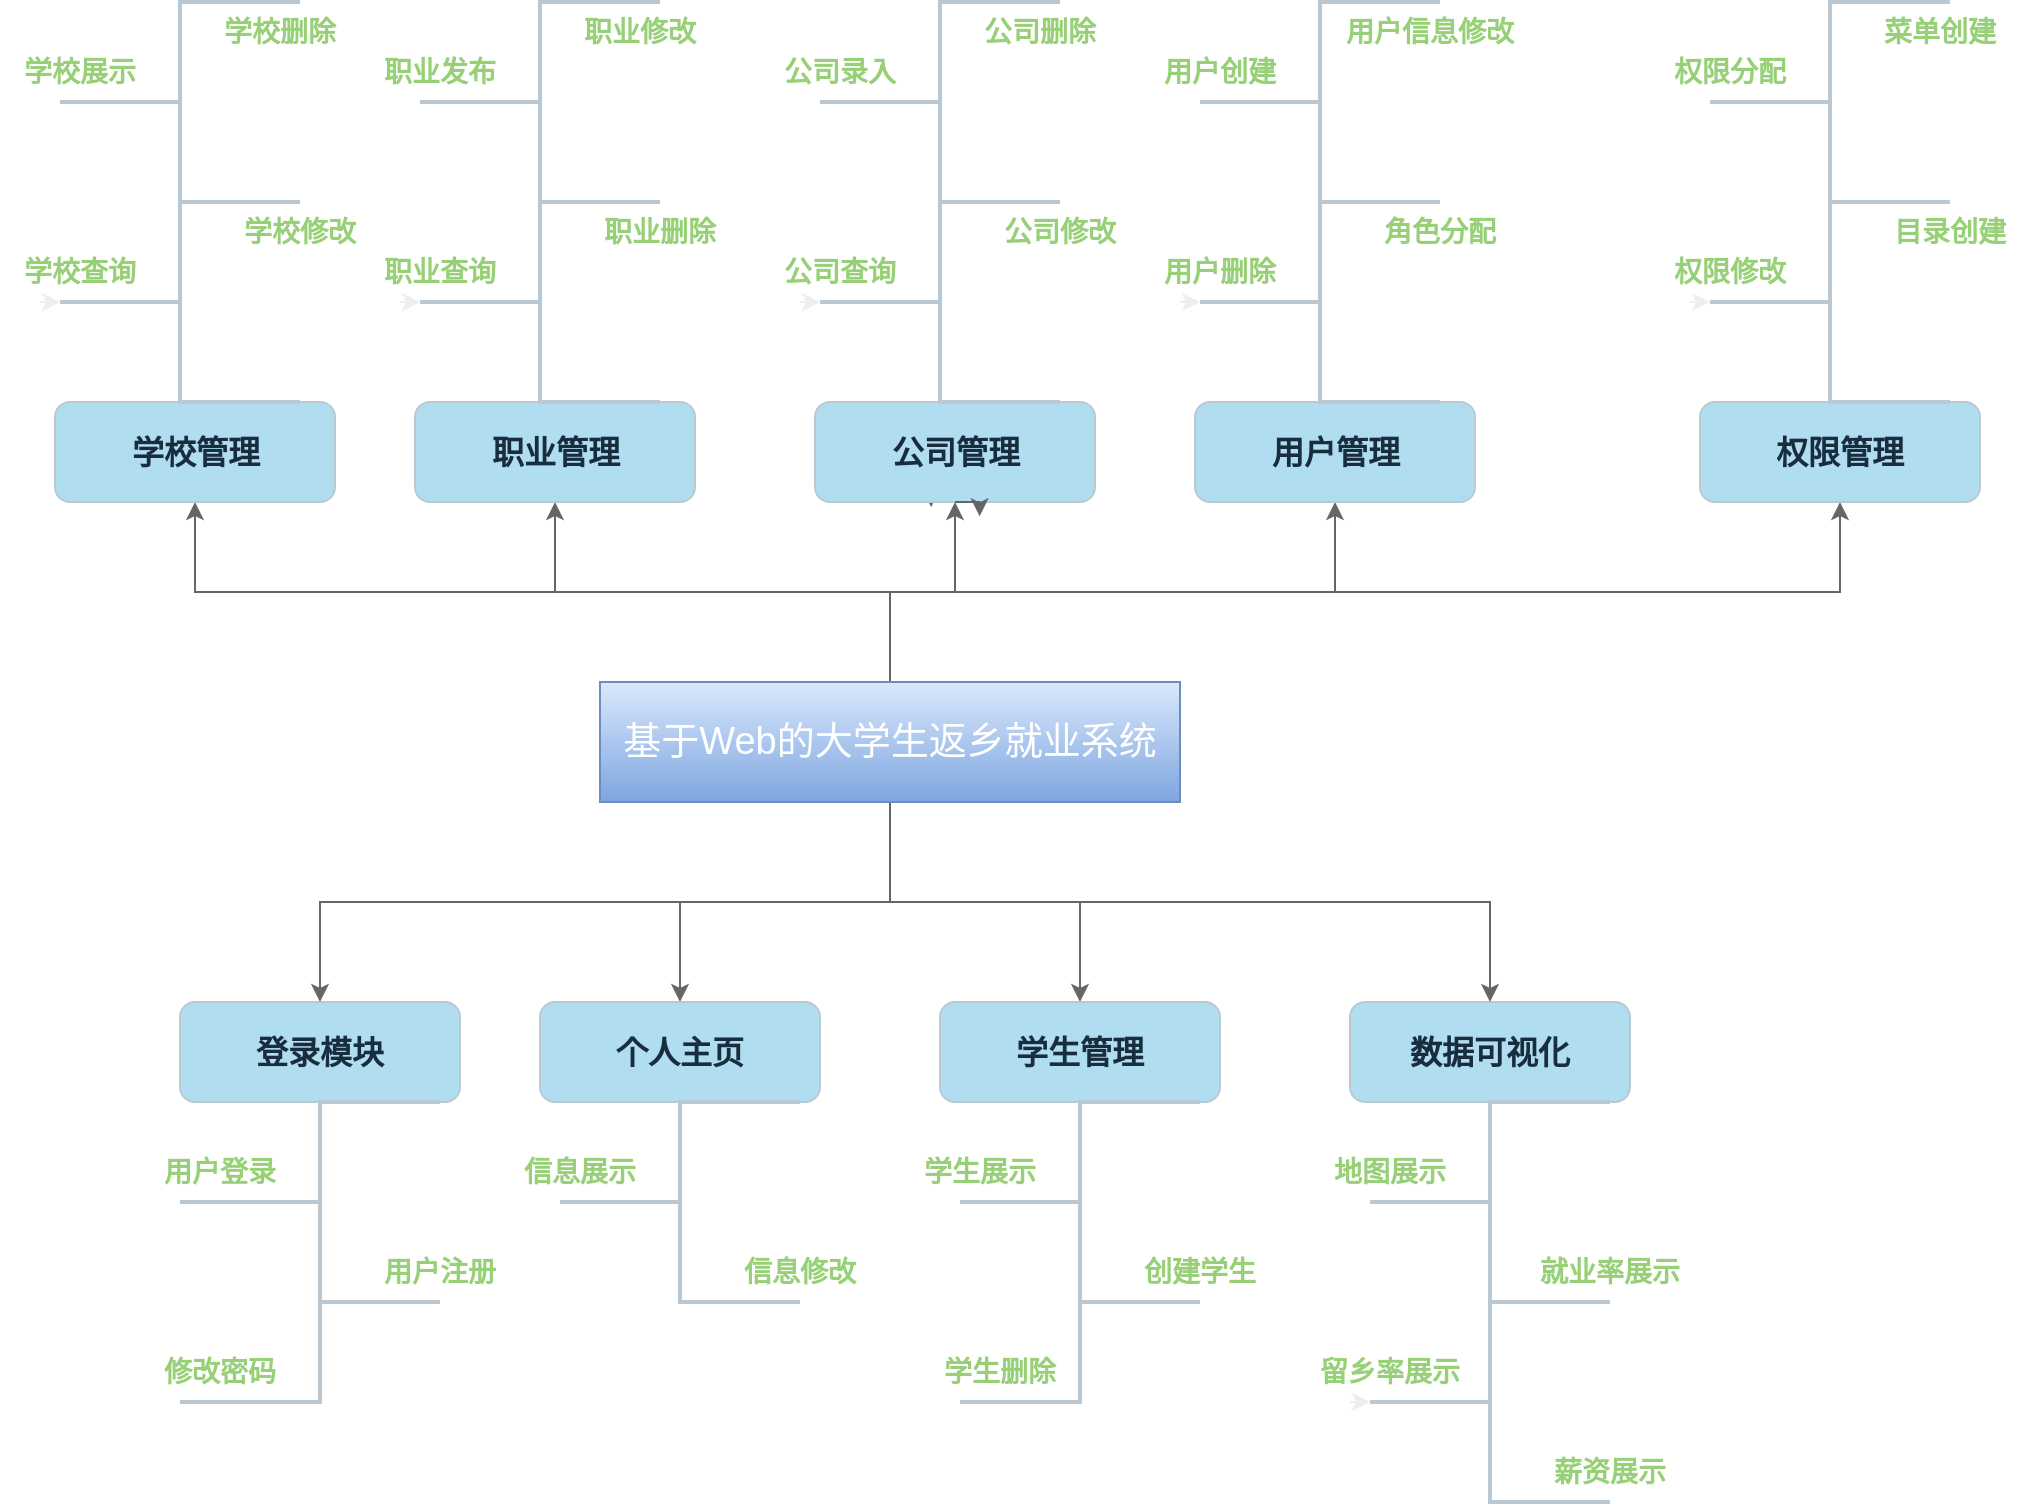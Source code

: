<mxfile version="21.1.8" type="github">
  <diagram id="prtHgNgQTEPvFCAcTncT" name="Page-1">
    <mxGraphModel dx="1050" dy="546" grid="1" gridSize="10" guides="1" tooltips="1" connect="1" arrows="1" fold="1" page="1" pageScale="1" pageWidth="1654" pageHeight="2336" math="0" shadow="0">
      <root>
        <mxCell id="0" />
        <mxCell id="1" parent="0" />
        <mxCell id="dNxyNK7c78bLwvsdeMH5-13" value="" style="endArrow=blockThin;endFill=1;fontSize=11;edgeStyle=elbowEdgeStyle;elbow=vertical;rounded=0;labelBackgroundColor=none;strokeColor=#EEEEEE;fontColor=default;" parent="1" source="5qEfSJSS7NsKT7NOafC_-6" edge="1">
          <mxGeometry relative="1" as="geometry">
            <mxPoint x="1010" y="1070" as="sourcePoint" />
            <mxPoint x="590" y="890" as="targetPoint" />
          </mxGeometry>
        </mxCell>
        <mxCell id="5qEfSJSS7NsKT7NOafC_-3" value="&lt;font size=&quot;1&quot; style=&quot;&quot;&gt;&lt;b style=&quot;font-size: 16px;&quot;&gt;登录模块&lt;/b&gt;&lt;/font&gt;" style="rounded=1;whiteSpace=wrap;html=1;strokeColor=#BAC8D3;fontColor=#182E3E;fillColor=#B1DDF0;" parent="1" vertex="1">
          <mxGeometry x="520" y="840" width="140" height="50" as="geometry" />
        </mxCell>
        <mxCell id="5qEfSJSS7NsKT7NOafC_-6" value="" style="strokeWidth=2;html=1;shape=mxgraph.flowchart.annotation_2;align=left;labelPosition=right;pointerEvents=1;strokeColor=#BAC8D3;fontColor=#182E3E;fillColor=#B1DDF0;direction=east;" parent="1" vertex="1">
          <mxGeometry x="530" y="890" width="120" height="100" as="geometry" />
        </mxCell>
        <mxCell id="5qEfSJSS7NsKT7NOafC_-17" value="&lt;font color=&quot;#97d077&quot; size=&quot;1&quot; style=&quot;&quot;&gt;&lt;b style=&quot;font-size: 14px;&quot;&gt;用户登录&lt;/b&gt;&lt;/font&gt;" style="text;html=1;strokeColor=none;fillColor=none;align=center;verticalAlign=middle;whiteSpace=wrap;rounded=0;fontColor=#182E3E;" parent="1" vertex="1">
          <mxGeometry x="500" y="910" width="80" height="30" as="geometry" />
        </mxCell>
        <mxCell id="5qEfSJSS7NsKT7NOafC_-18" value="&lt;b style=&quot;border-color: var(--border-color); color: rgb(151, 208, 119); font-size: 14px;&quot;&gt;用户注册&lt;/b&gt;" style="text;html=1;strokeColor=none;fillColor=none;align=center;verticalAlign=middle;whiteSpace=wrap;rounded=0;fontColor=#182E3E;" parent="1" vertex="1">
          <mxGeometry x="610" y="960" width="80" height="30" as="geometry" />
        </mxCell>
        <mxCell id="5qEfSJSS7NsKT7NOafC_-25" value="" style="strokeWidth=2;html=1;shape=mxgraph.flowchart.annotation_1;align=left;pointerEvents=1;strokeColor=#BAC8D3;fontColor=#182E3E;fillColor=#B1DDF0;direction=west;" parent="1" vertex="1">
          <mxGeometry x="520" y="940" width="70" height="100" as="geometry" />
        </mxCell>
        <mxCell id="5qEfSJSS7NsKT7NOafC_-27" value="&lt;font color=&quot;#97d077&quot;&gt;&lt;span style=&quot;font-size: 14px;&quot;&gt;&lt;b&gt;修改密码&lt;/b&gt;&lt;/span&gt;&lt;/font&gt;" style="text;html=1;strokeColor=none;fillColor=none;align=center;verticalAlign=middle;whiteSpace=wrap;rounded=0;fontColor=#182E3E;" parent="1" vertex="1">
          <mxGeometry x="500" y="1010" width="80" height="30" as="geometry" />
        </mxCell>
        <mxCell id="5qEfSJSS7NsKT7NOafC_-69" value="&lt;span style=&quot;font-size: 16px;&quot;&gt;&lt;b&gt;数据可视化&lt;/b&gt;&lt;/span&gt;" style="rounded=1;whiteSpace=wrap;html=1;strokeColor=#BAC8D3;fontColor=#182E3E;fillColor=#B1DDF0;" parent="1" vertex="1">
          <mxGeometry x="1105" y="840" width="140" height="50" as="geometry" />
        </mxCell>
        <mxCell id="5qEfSJSS7NsKT7NOafC_-70" value="" style="strokeWidth=2;html=1;shape=mxgraph.flowchart.annotation_2;align=left;labelPosition=right;pointerEvents=1;strokeColor=#BAC8D3;fontColor=#182E3E;fillColor=#B1DDF0;direction=east;" parent="1" vertex="1">
          <mxGeometry x="1115" y="890" width="120" height="100" as="geometry" />
        </mxCell>
        <mxCell id="5qEfSJSS7NsKT7NOafC_-71" value="&lt;font color=&quot;#97d077&quot;&gt;&lt;span style=&quot;font-size: 14px;&quot;&gt;&lt;b&gt;地图展示&lt;/b&gt;&lt;/span&gt;&lt;/font&gt;" style="text;html=1;strokeColor=none;fillColor=none;align=center;verticalAlign=middle;whiteSpace=wrap;rounded=0;fontColor=#182E3E;" parent="1" vertex="1">
          <mxGeometry x="1085" y="910" width="80" height="30" as="geometry" />
        </mxCell>
        <mxCell id="5qEfSJSS7NsKT7NOafC_-72" value="&lt;font color=&quot;#97d077&quot;&gt;&lt;span style=&quot;font-size: 14px;&quot;&gt;&lt;b&gt;就业率展示&lt;/b&gt;&lt;/span&gt;&lt;/font&gt;" style="text;html=1;strokeColor=none;fillColor=none;align=center;verticalAlign=middle;whiteSpace=wrap;rounded=0;fontColor=#182E3E;" parent="1" vertex="1">
          <mxGeometry x="1195" y="960" width="80" height="30" as="geometry" />
        </mxCell>
        <mxCell id="5qEfSJSS7NsKT7NOafC_-73" style="edgeStyle=orthogonalEdgeStyle;rounded=0;orthogonalLoop=1;jettySize=auto;html=1;exitX=1;exitY=0;exitDx=0;exitDy=0;exitPerimeter=0;strokeColor=#EEEEEE;fontColor=#FFFFFF;" parent="1" edge="1">
          <mxGeometry relative="1" as="geometry">
            <mxPoint x="1115" y="1040" as="targetPoint" />
            <mxPoint x="1105" y="1040" as="sourcePoint" />
          </mxGeometry>
        </mxCell>
        <mxCell id="5qEfSJSS7NsKT7NOafC_-74" value="" style="strokeWidth=2;html=1;shape=mxgraph.flowchart.annotation_1;align=left;pointerEvents=1;strokeColor=#BAC8D3;fontFamily=Helvetica;fontSize=11;fontColor=#FFFFFF;fillColor=#B1DDF0;direction=west;" parent="1" vertex="1">
          <mxGeometry x="1115" y="940" width="60" height="100" as="geometry" />
        </mxCell>
        <mxCell id="5qEfSJSS7NsKT7NOafC_-75" value="&lt;font color=&quot;#97d077&quot;&gt;&lt;span style=&quot;font-size: 14px;&quot;&gt;&lt;b&gt;留乡率展示&lt;/b&gt;&lt;/span&gt;&lt;/font&gt;" style="text;html=1;strokeColor=none;fillColor=none;align=center;verticalAlign=middle;whiteSpace=wrap;rounded=0;fontColor=#182E3E;" parent="1" vertex="1">
          <mxGeometry x="1085" y="1010" width="80" height="30" as="geometry" />
        </mxCell>
        <mxCell id="5qEfSJSS7NsKT7NOafC_-76" value="" style="strokeWidth=2;html=1;shape=mxgraph.flowchart.annotation_1;align=left;pointerEvents=1;strokeColor=#BAC8D3;fontFamily=Helvetica;fontSize=11;fontColor=#FFFFFF;fillColor=#B1DDF0;" parent="1" vertex="1">
          <mxGeometry x="1175" y="990" width="60" height="100" as="geometry" />
        </mxCell>
        <mxCell id="5qEfSJSS7NsKT7NOafC_-77" value="&lt;font color=&quot;#97d077&quot;&gt;&lt;span style=&quot;font-size: 14px;&quot;&gt;&lt;b&gt;薪资展示&lt;/b&gt;&lt;/span&gt;&lt;/font&gt;" style="text;html=1;strokeColor=none;fillColor=none;align=center;verticalAlign=middle;whiteSpace=wrap;rounded=0;fontColor=#182E3E;" parent="1" vertex="1">
          <mxGeometry x="1195" y="1060" width="80" height="30" as="geometry" />
        </mxCell>
        <mxCell id="5qEfSJSS7NsKT7NOafC_-149" style="edgeStyle=orthogonalEdgeStyle;shape=connector;rounded=0;orthogonalLoop=1;jettySize=auto;html=1;exitX=0.5;exitY=1;exitDx=0;exitDy=0;labelBackgroundColor=default;strokeColor=#666666;fontFamily=Helvetica;fontSize=11;fontColor=#FFFFFF;endArrow=classic;fillColor=#f5f5f5;gradientColor=#b3b3b3;" parent="1" source="5qEfSJSS7NsKT7NOafC_-146" target="5qEfSJSS7NsKT7NOafC_-3" edge="1">
          <mxGeometry relative="1" as="geometry" />
        </mxCell>
        <mxCell id="5qEfSJSS7NsKT7NOafC_-150" style="edgeStyle=orthogonalEdgeStyle;shape=connector;rounded=0;orthogonalLoop=1;jettySize=auto;html=1;exitX=0.5;exitY=1;exitDx=0;exitDy=0;entryX=0.5;entryY=0;entryDx=0;entryDy=0;labelBackgroundColor=default;strokeColor=#666666;fontFamily=Helvetica;fontSize=11;fontColor=#FFFFFF;endArrow=classic;fillColor=#f5f5f5;gradientColor=#b3b3b3;" parent="1" source="5qEfSJSS7NsKT7NOafC_-146" target="5qEfSJSS7NsKT7NOafC_-29" edge="1">
          <mxGeometry relative="1" as="geometry" />
        </mxCell>
        <mxCell id="5qEfSJSS7NsKT7NOafC_-151" style="edgeStyle=orthogonalEdgeStyle;shape=connector;rounded=0;orthogonalLoop=1;jettySize=auto;html=1;exitX=0.5;exitY=1;exitDx=0;exitDy=0;entryX=0.5;entryY=0;entryDx=0;entryDy=0;labelBackgroundColor=default;strokeColor=#666666;fontFamily=Helvetica;fontSize=11;fontColor=#FFFFFF;endArrow=classic;fillColor=#f5f5f5;gradientColor=#b3b3b3;" parent="1" source="5qEfSJSS7NsKT7NOafC_-146" target="5qEfSJSS7NsKT7NOafC_-41" edge="1">
          <mxGeometry relative="1" as="geometry" />
        </mxCell>
        <mxCell id="5qEfSJSS7NsKT7NOafC_-152" style="edgeStyle=orthogonalEdgeStyle;shape=connector;rounded=0;orthogonalLoop=1;jettySize=auto;html=1;exitX=0.5;exitY=1;exitDx=0;exitDy=0;labelBackgroundColor=default;strokeColor=#666666;fontFamily=Helvetica;fontSize=11;fontColor=#FFFFFF;endArrow=classic;fillColor=#f5f5f5;gradientColor=#b3b3b3;" parent="1" source="5qEfSJSS7NsKT7NOafC_-146" target="5qEfSJSS7NsKT7NOafC_-69" edge="1">
          <mxGeometry relative="1" as="geometry" />
        </mxCell>
        <mxCell id="5qEfSJSS7NsKT7NOafC_-157" style="edgeStyle=orthogonalEdgeStyle;shape=connector;rounded=0;orthogonalLoop=1;jettySize=auto;html=1;exitX=0.5;exitY=0;exitDx=0;exitDy=0;entryX=0.5;entryY=1;entryDx=0;entryDy=0;labelBackgroundColor=default;strokeColor=#666666;fontFamily=Helvetica;fontSize=11;fontColor=#FFFFFF;endArrow=classic;fillColor=#f5f5f5;gradientColor=#b3b3b3;" parent="1" source="5qEfSJSS7NsKT7NOafC_-146" target="5qEfSJSS7NsKT7NOafC_-80" edge="1">
          <mxGeometry relative="1" as="geometry" />
        </mxCell>
        <mxCell id="5qEfSJSS7NsKT7NOafC_-166" style="edgeStyle=orthogonalEdgeStyle;shape=connector;rounded=0;orthogonalLoop=1;jettySize=auto;html=1;exitX=0.5;exitY=0;exitDx=0;exitDy=0;entryX=0.5;entryY=1;entryDx=0;entryDy=0;labelBackgroundColor=default;strokeColor=#666666;fontFamily=Helvetica;fontSize=11;fontColor=#FFFFFF;endArrow=classic;fillColor=#f5f5f5;gradientColor=#b3b3b3;" parent="1" source="5qEfSJSS7NsKT7NOafC_-146" target="5qEfSJSS7NsKT7NOafC_-95" edge="1">
          <mxGeometry relative="1" as="geometry" />
        </mxCell>
        <mxCell id="5qEfSJSS7NsKT7NOafC_-167" style="edgeStyle=orthogonalEdgeStyle;shape=connector;rounded=0;orthogonalLoop=1;jettySize=auto;html=1;entryX=0.416;entryY=1.051;entryDx=0;entryDy=0;entryPerimeter=0;labelBackgroundColor=default;strokeColor=#666666;fontFamily=Helvetica;fontSize=11;fontColor=#FFFFFF;endArrow=classic;fillColor=#f5f5f5;gradientColor=#b3b3b3;" parent="1" target="5qEfSJSS7NsKT7NOafC_-107" edge="1">
          <mxGeometry relative="1" as="geometry">
            <mxPoint x="895.5" y="590" as="sourcePoint" />
          </mxGeometry>
        </mxCell>
        <mxCell id="5qEfSJSS7NsKT7NOafC_-170" style="edgeStyle=orthogonalEdgeStyle;shape=connector;rounded=0;orthogonalLoop=1;jettySize=auto;html=1;exitX=0.5;exitY=0;exitDx=0;exitDy=0;entryX=0.5;entryY=1;entryDx=0;entryDy=0;labelBackgroundColor=default;strokeColor=#666666;fontFamily=Helvetica;fontSize=11;fontColor=#FFFFFF;endArrow=classic;fillColor=#f5f5f5;gradientColor=#b3b3b3;" parent="1" source="5qEfSJSS7NsKT7NOafC_-146" target="5qEfSJSS7NsKT7NOafC_-107" edge="1">
          <mxGeometry relative="1" as="geometry" />
        </mxCell>
        <mxCell id="5qEfSJSS7NsKT7NOafC_-171" style="edgeStyle=orthogonalEdgeStyle;shape=connector;rounded=0;orthogonalLoop=1;jettySize=auto;html=1;exitX=0.5;exitY=0;exitDx=0;exitDy=0;entryX=0.5;entryY=1;entryDx=0;entryDy=0;labelBackgroundColor=default;strokeColor=#666666;fontFamily=Helvetica;fontSize=11;fontColor=#FFFFFF;endArrow=classic;fillColor=#f5f5f5;gradientColor=#b3b3b3;" parent="1" source="5qEfSJSS7NsKT7NOafC_-146" target="5qEfSJSS7NsKT7NOafC_-120" edge="1">
          <mxGeometry relative="1" as="geometry" />
        </mxCell>
        <mxCell id="5qEfSJSS7NsKT7NOafC_-172" style="edgeStyle=orthogonalEdgeStyle;shape=connector;rounded=0;orthogonalLoop=1;jettySize=auto;html=1;exitX=0.5;exitY=0;exitDx=0;exitDy=0;entryX=0.5;entryY=1;entryDx=0;entryDy=0;labelBackgroundColor=default;strokeColor=#666666;fontFamily=Helvetica;fontSize=11;fontColor=#FFFFFF;endArrow=classic;fillColor=#f5f5f5;gradientColor=#b3b3b3;" parent="1" source="5qEfSJSS7NsKT7NOafC_-146" target="5qEfSJSS7NsKT7NOafC_-132" edge="1">
          <mxGeometry relative="1" as="geometry" />
        </mxCell>
        <mxCell id="5qEfSJSS7NsKT7NOafC_-146" value="&lt;font color=&quot;#ffffff&quot; style=&quot;font-size: 19px;&quot;&gt;基于Web的大学生返乡就业系统&lt;/font&gt;" style="rounded=0;whiteSpace=wrap;html=1;fillColor=#dae8fc;strokeColor=#6c8ebf;gradientColor=#7ea6e0;" parent="1" vertex="1">
          <mxGeometry x="730" y="680" width="290" height="60" as="geometry" />
        </mxCell>
        <mxCell id="5qEfSJSS7NsKT7NOafC_-80" value="&lt;span style=&quot;font-size: 16px;&quot;&gt;&lt;b&gt;学校管理&lt;/b&gt;&lt;/span&gt;" style="rounded=1;whiteSpace=wrap;html=1;strokeColor=#BAC8D3;fontColor=#182E3E;fillColor=#B1DDF0;" parent="1" vertex="1">
          <mxGeometry x="457.5" y="540" width="140" height="50" as="geometry" />
        </mxCell>
        <mxCell id="5qEfSJSS7NsKT7NOafC_-156" value="" style="group;rotation=180;" parent="1" vertex="1" connectable="0">
          <mxGeometry x="430" y="340" width="195" height="200" as="geometry" />
        </mxCell>
        <mxCell id="5qEfSJSS7NsKT7NOafC_-87" value="" style="strokeWidth=2;html=1;shape=mxgraph.flowchart.annotation_1;align=left;pointerEvents=1;strokeColor=#BAC8D3;fontFamily=Helvetica;fontSize=11;fontColor=#FFFFFF;fillColor=#B1DDF0;" parent="5qEfSJSS7NsKT7NOafC_-156" vertex="1">
          <mxGeometry x="90" y="100" width="60" height="100" as="geometry" />
        </mxCell>
        <mxCell id="MXZlqiGmdzyXW9tV_EDm-4" value="" style="group" vertex="1" connectable="0" parent="5qEfSJSS7NsKT7NOafC_-156">
          <mxGeometry width="190" height="150" as="geometry" />
        </mxCell>
        <mxCell id="5qEfSJSS7NsKT7NOafC_-82" value="&lt;font color=&quot;#97d077&quot;&gt;&lt;span style=&quot;font-size: 14px;&quot;&gt;&lt;b&gt;学校展示&lt;/b&gt;&lt;/span&gt;&lt;/font&gt;" style="text;html=1;strokeColor=none;fillColor=none;align=center;verticalAlign=middle;whiteSpace=wrap;rounded=0;fontColor=#182E3E;" parent="MXZlqiGmdzyXW9tV_EDm-4" vertex="1">
          <mxGeometry y="20" width="80" height="30" as="geometry" />
        </mxCell>
        <mxCell id="5qEfSJSS7NsKT7NOafC_-84" style="edgeStyle=orthogonalEdgeStyle;rounded=0;orthogonalLoop=1;jettySize=auto;html=1;exitX=1;exitY=0;exitDx=0;exitDy=0;exitPerimeter=0;strokeColor=#EEEEEE;fontColor=#FFFFFF;" parent="MXZlqiGmdzyXW9tV_EDm-4" edge="1">
          <mxGeometry relative="1" as="geometry">
            <mxPoint x="30" y="150" as="targetPoint" />
            <mxPoint x="20" y="150" as="sourcePoint" />
          </mxGeometry>
        </mxCell>
        <mxCell id="5qEfSJSS7NsKT7NOafC_-85" value="" style="strokeWidth=2;html=1;shape=mxgraph.flowchart.annotation_1;align=left;pointerEvents=1;strokeColor=#BAC8D3;fontFamily=Helvetica;fontSize=11;fontColor=#FFFFFF;fillColor=#B1DDF0;direction=west;" parent="MXZlqiGmdzyXW9tV_EDm-4" vertex="1">
          <mxGeometry x="30" y="50" width="60" height="100" as="geometry" />
        </mxCell>
        <mxCell id="5qEfSJSS7NsKT7NOafC_-86" value="&lt;font color=&quot;#97d077&quot;&gt;&lt;span style=&quot;font-size: 14px;&quot;&gt;&lt;b&gt;学校查询&lt;/b&gt;&lt;/span&gt;&lt;/font&gt;" style="text;html=1;strokeColor=none;fillColor=none;align=center;verticalAlign=middle;whiteSpace=wrap;rounded=0;fontColor=#182E3E;" parent="MXZlqiGmdzyXW9tV_EDm-4" vertex="1">
          <mxGeometry y="120" width="80" height="30" as="geometry" />
        </mxCell>
        <mxCell id="5qEfSJSS7NsKT7NOafC_-81" value="" style="strokeWidth=2;html=1;shape=mxgraph.flowchart.annotation_2;align=left;labelPosition=right;pointerEvents=1;strokeColor=#BAC8D3;fontColor=#182E3E;fillColor=#B1DDF0;direction=east;" parent="MXZlqiGmdzyXW9tV_EDm-4" vertex="1">
          <mxGeometry x="30" width="120" height="100" as="geometry" />
        </mxCell>
        <mxCell id="5qEfSJSS7NsKT7NOafC_-88" value="&lt;font color=&quot;#97d077&quot;&gt;&lt;span style=&quot;font-size: 14px;&quot;&gt;&lt;b&gt;学校删除&lt;/b&gt;&lt;/span&gt;&lt;/font&gt;" style="text;html=1;strokeColor=none;fillColor=none;align=center;verticalAlign=middle;whiteSpace=wrap;rounded=0;fontColor=#182E3E;" parent="MXZlqiGmdzyXW9tV_EDm-4" vertex="1">
          <mxGeometry x="100" width="80" height="30" as="geometry" />
        </mxCell>
        <mxCell id="5qEfSJSS7NsKT7NOafC_-83" value="&lt;font color=&quot;#97d077&quot;&gt;&lt;span style=&quot;font-size: 14px;&quot;&gt;&lt;b&gt;学校修改&lt;/b&gt;&lt;/span&gt;&lt;/font&gt;" style="text;html=1;strokeColor=none;fillColor=none;align=center;verticalAlign=middle;whiteSpace=wrap;rounded=0;fontColor=#182E3E;" parent="MXZlqiGmdzyXW9tV_EDm-4" vertex="1">
          <mxGeometry x="110" y="100" width="80" height="30" as="geometry" />
        </mxCell>
        <mxCell id="5qEfSJSS7NsKT7NOafC_-95" value="&lt;span style=&quot;font-size: 16px;&quot;&gt;&lt;b&gt;职业管理&lt;/b&gt;&lt;/span&gt;" style="rounded=1;whiteSpace=wrap;html=1;strokeColor=#BAC8D3;fontColor=#182E3E;fillColor=#B1DDF0;" parent="1" vertex="1">
          <mxGeometry x="637.5" y="540" width="140" height="50" as="geometry" />
        </mxCell>
        <mxCell id="5qEfSJSS7NsKT7NOafC_-107" value="&lt;span style=&quot;font-size: 16px;&quot;&gt;&lt;b&gt;公司管理&lt;/b&gt;&lt;/span&gt;" style="rounded=1;whiteSpace=wrap;html=1;strokeColor=#BAC8D3;fontColor=#182E3E;fillColor=#B1DDF0;" parent="1" vertex="1">
          <mxGeometry x="837.5" y="540" width="140" height="50" as="geometry" />
        </mxCell>
        <mxCell id="5qEfSJSS7NsKT7NOafC_-120" value="&lt;span style=&quot;font-size: 16px;&quot;&gt;&lt;b&gt;用户管理&lt;/b&gt;&lt;/span&gt;" style="rounded=1;whiteSpace=wrap;html=1;strokeColor=#BAC8D3;fontColor=#182E3E;fillColor=#B1DDF0;" parent="1" vertex="1">
          <mxGeometry x="1027.5" y="540" width="140" height="50" as="geometry" />
        </mxCell>
        <mxCell id="5qEfSJSS7NsKT7NOafC_-132" value="&lt;span style=&quot;font-size: 16px;&quot;&gt;&lt;b&gt;权限管理&lt;/b&gt;&lt;/span&gt;" style="rounded=1;whiteSpace=wrap;html=1;strokeColor=#BAC8D3;fontColor=#182E3E;fillColor=#B1DDF0;" parent="1" vertex="1">
          <mxGeometry x="1280" y="540" width="140" height="50" as="geometry" />
        </mxCell>
        <mxCell id="5qEfSJSS7NsKT7NOafC_-169" style="edgeStyle=orthogonalEdgeStyle;shape=connector;rounded=0;orthogonalLoop=1;jettySize=auto;html=1;exitX=0.5;exitY=1;exitDx=0;exitDy=0;entryX=0.588;entryY=1.143;entryDx=0;entryDy=0;entryPerimeter=0;labelBackgroundColor=default;strokeColor=#666666;fontFamily=Helvetica;fontSize=11;fontColor=#FFFFFF;endArrow=classic;fillColor=#f5f5f5;gradientColor=#b3b3b3;" parent="1" source="5qEfSJSS7NsKT7NOafC_-107" target="5qEfSJSS7NsKT7NOafC_-107" edge="1">
          <mxGeometry relative="1" as="geometry" />
        </mxCell>
        <mxCell id="MXZlqiGmdzyXW9tV_EDm-15" value="" style="group" vertex="1" connectable="0" parent="1">
          <mxGeometry x="610" y="340" width="190" height="200" as="geometry" />
        </mxCell>
        <mxCell id="MXZlqiGmdzyXW9tV_EDm-16" value="&lt;font color=&quot;#97d077&quot;&gt;&lt;span style=&quot;font-size: 14px;&quot;&gt;&lt;b&gt;职业发布&lt;/b&gt;&lt;/span&gt;&lt;/font&gt;" style="text;html=1;strokeColor=none;fillColor=none;align=center;verticalAlign=middle;whiteSpace=wrap;rounded=0;fontColor=#182E3E;container=0;" vertex="1" parent="MXZlqiGmdzyXW9tV_EDm-15">
          <mxGeometry y="20" width="80" height="30" as="geometry" />
        </mxCell>
        <mxCell id="MXZlqiGmdzyXW9tV_EDm-17" style="edgeStyle=orthogonalEdgeStyle;rounded=0;orthogonalLoop=1;jettySize=auto;html=1;exitX=1;exitY=0;exitDx=0;exitDy=0;exitPerimeter=0;strokeColor=#EEEEEE;fontColor=#FFFFFF;" edge="1" parent="MXZlqiGmdzyXW9tV_EDm-15">
          <mxGeometry relative="1" as="geometry">
            <mxPoint x="30" y="150" as="targetPoint" />
            <mxPoint x="20" y="150" as="sourcePoint" />
          </mxGeometry>
        </mxCell>
        <mxCell id="MXZlqiGmdzyXW9tV_EDm-18" value="" style="strokeWidth=2;html=1;shape=mxgraph.flowchart.annotation_1;align=left;pointerEvents=1;strokeColor=#BAC8D3;fontFamily=Helvetica;fontSize=11;fontColor=#FFFFFF;fillColor=#B1DDF0;direction=west;container=0;" vertex="1" parent="MXZlqiGmdzyXW9tV_EDm-15">
          <mxGeometry x="30" y="50" width="60" height="100" as="geometry" />
        </mxCell>
        <mxCell id="MXZlqiGmdzyXW9tV_EDm-19" value="&lt;b style=&quot;border-color: var(--border-color); color: rgb(151, 208, 119); font-size: 14px;&quot;&gt;职业查询&lt;/b&gt;" style="text;html=1;strokeColor=none;fillColor=none;align=center;verticalAlign=middle;whiteSpace=wrap;rounded=0;fontColor=#182E3E;container=0;" vertex="1" parent="MXZlqiGmdzyXW9tV_EDm-15">
          <mxGeometry y="120" width="80" height="30" as="geometry" />
        </mxCell>
        <mxCell id="MXZlqiGmdzyXW9tV_EDm-20" value="" style="strokeWidth=2;html=1;shape=mxgraph.flowchart.annotation_2;align=left;labelPosition=right;pointerEvents=1;strokeColor=#BAC8D3;fontColor=#182E3E;fillColor=#B1DDF0;direction=east;container=0;" vertex="1" parent="MXZlqiGmdzyXW9tV_EDm-15">
          <mxGeometry x="30" width="120" height="100" as="geometry" />
        </mxCell>
        <mxCell id="MXZlqiGmdzyXW9tV_EDm-21" value="&lt;b style=&quot;border-color: var(--border-color); color: rgb(151, 208, 119); font-size: 14px;&quot;&gt;职业修改&lt;/b&gt;" style="text;html=1;strokeColor=none;fillColor=none;align=center;verticalAlign=middle;whiteSpace=wrap;rounded=0;fontColor=#182E3E;container=0;" vertex="1" parent="MXZlqiGmdzyXW9tV_EDm-15">
          <mxGeometry x="100" width="80" height="30" as="geometry" />
        </mxCell>
        <mxCell id="MXZlqiGmdzyXW9tV_EDm-22" value="&lt;b style=&quot;border-color: var(--border-color); color: rgb(151, 208, 119); font-size: 14px;&quot;&gt;职业删除&lt;/b&gt;" style="text;html=1;strokeColor=none;fillColor=none;align=center;verticalAlign=middle;whiteSpace=wrap;rounded=0;fontColor=#182E3E;container=0;" vertex="1" parent="MXZlqiGmdzyXW9tV_EDm-15">
          <mxGeometry x="110" y="100" width="80" height="30" as="geometry" />
        </mxCell>
        <mxCell id="MXZlqiGmdzyXW9tV_EDm-23" value="" style="strokeWidth=2;html=1;shape=mxgraph.flowchart.annotation_1;align=left;pointerEvents=1;strokeColor=#BAC8D3;fontFamily=Helvetica;fontSize=11;fontColor=#FFFFFF;fillColor=#B1DDF0;container=0;" vertex="1" parent="MXZlqiGmdzyXW9tV_EDm-15">
          <mxGeometry x="90" y="100" width="60" height="100" as="geometry" />
        </mxCell>
        <mxCell id="MXZlqiGmdzyXW9tV_EDm-24" value="" style="group" vertex="1" connectable="0" parent="1">
          <mxGeometry x="810" y="340" width="190" height="200" as="geometry" />
        </mxCell>
        <mxCell id="MXZlqiGmdzyXW9tV_EDm-25" value="&lt;font color=&quot;#97d077&quot;&gt;&lt;span style=&quot;font-size: 14px;&quot;&gt;&lt;b&gt;公司录入&lt;/b&gt;&lt;/span&gt;&lt;/font&gt;" style="text;html=1;strokeColor=none;fillColor=none;align=center;verticalAlign=middle;whiteSpace=wrap;rounded=0;fontColor=#182E3E;container=0;" vertex="1" parent="MXZlqiGmdzyXW9tV_EDm-24">
          <mxGeometry y="20" width="80" height="30" as="geometry" />
        </mxCell>
        <mxCell id="MXZlqiGmdzyXW9tV_EDm-26" style="edgeStyle=orthogonalEdgeStyle;rounded=0;orthogonalLoop=1;jettySize=auto;html=1;exitX=1;exitY=0;exitDx=0;exitDy=0;exitPerimeter=0;strokeColor=#EEEEEE;fontColor=#FFFFFF;" edge="1" parent="MXZlqiGmdzyXW9tV_EDm-24">
          <mxGeometry relative="1" as="geometry">
            <mxPoint x="30" y="150" as="targetPoint" />
            <mxPoint x="20" y="150" as="sourcePoint" />
          </mxGeometry>
        </mxCell>
        <mxCell id="MXZlqiGmdzyXW9tV_EDm-27" value="" style="strokeWidth=2;html=1;shape=mxgraph.flowchart.annotation_1;align=left;pointerEvents=1;strokeColor=#BAC8D3;fontFamily=Helvetica;fontSize=11;fontColor=#FFFFFF;fillColor=#B1DDF0;direction=west;container=0;" vertex="1" parent="MXZlqiGmdzyXW9tV_EDm-24">
          <mxGeometry x="30" y="50" width="60" height="100" as="geometry" />
        </mxCell>
        <mxCell id="MXZlqiGmdzyXW9tV_EDm-28" value="&lt;b style=&quot;border-color: var(--border-color); color: rgb(151, 208, 119); font-size: 14px;&quot;&gt;公司查询&lt;/b&gt;" style="text;html=1;strokeColor=none;fillColor=none;align=center;verticalAlign=middle;whiteSpace=wrap;rounded=0;fontColor=#182E3E;container=0;" vertex="1" parent="MXZlqiGmdzyXW9tV_EDm-24">
          <mxGeometry y="120" width="80" height="30" as="geometry" />
        </mxCell>
        <mxCell id="MXZlqiGmdzyXW9tV_EDm-29" value="" style="strokeWidth=2;html=1;shape=mxgraph.flowchart.annotation_2;align=left;labelPosition=right;pointerEvents=1;strokeColor=#BAC8D3;fontColor=#182E3E;fillColor=#B1DDF0;direction=east;container=0;" vertex="1" parent="MXZlqiGmdzyXW9tV_EDm-24">
          <mxGeometry x="30" width="120" height="100" as="geometry" />
        </mxCell>
        <mxCell id="MXZlqiGmdzyXW9tV_EDm-30" value="&lt;b style=&quot;border-color: var(--border-color); color: rgb(151, 208, 119); font-size: 14px;&quot;&gt;公司删除&lt;/b&gt;" style="text;html=1;strokeColor=none;fillColor=none;align=center;verticalAlign=middle;whiteSpace=wrap;rounded=0;fontColor=#182E3E;container=0;" vertex="1" parent="MXZlqiGmdzyXW9tV_EDm-24">
          <mxGeometry x="100" width="80" height="30" as="geometry" />
        </mxCell>
        <mxCell id="MXZlqiGmdzyXW9tV_EDm-31" value="&lt;b style=&quot;border-color: var(--border-color); color: rgb(151, 208, 119); font-size: 14px;&quot;&gt;公司修改&lt;/b&gt;" style="text;html=1;strokeColor=none;fillColor=none;align=center;verticalAlign=middle;whiteSpace=wrap;rounded=0;fontColor=#182E3E;container=0;" vertex="1" parent="MXZlqiGmdzyXW9tV_EDm-24">
          <mxGeometry x="110" y="100" width="80" height="30" as="geometry" />
        </mxCell>
        <mxCell id="MXZlqiGmdzyXW9tV_EDm-32" value="" style="strokeWidth=2;html=1;shape=mxgraph.flowchart.annotation_1;align=left;pointerEvents=1;strokeColor=#BAC8D3;fontFamily=Helvetica;fontSize=11;fontColor=#FFFFFF;fillColor=#B1DDF0;container=0;" vertex="1" parent="MXZlqiGmdzyXW9tV_EDm-24">
          <mxGeometry x="90" y="100" width="60" height="100" as="geometry" />
        </mxCell>
        <mxCell id="MXZlqiGmdzyXW9tV_EDm-39" value="" style="group" vertex="1" connectable="0" parent="1">
          <mxGeometry x="1000" y="340" width="190" height="200" as="geometry" />
        </mxCell>
        <mxCell id="MXZlqiGmdzyXW9tV_EDm-40" value="&lt;b style=&quot;border-color: var(--border-color); color: rgb(151, 208, 119); font-size: 14px;&quot;&gt;用户创建&lt;/b&gt;" style="text;html=1;strokeColor=none;fillColor=none;align=center;verticalAlign=middle;whiteSpace=wrap;rounded=0;fontColor=#182E3E;container=0;" vertex="1" parent="MXZlqiGmdzyXW9tV_EDm-39">
          <mxGeometry y="20" width="80" height="30" as="geometry" />
        </mxCell>
        <mxCell id="MXZlqiGmdzyXW9tV_EDm-41" style="edgeStyle=orthogonalEdgeStyle;rounded=0;orthogonalLoop=1;jettySize=auto;html=1;exitX=1;exitY=0;exitDx=0;exitDy=0;exitPerimeter=0;strokeColor=#EEEEEE;fontColor=#FFFFFF;" edge="1" parent="MXZlqiGmdzyXW9tV_EDm-39">
          <mxGeometry relative="1" as="geometry">
            <mxPoint x="30" y="150" as="targetPoint" />
            <mxPoint x="20" y="150" as="sourcePoint" />
          </mxGeometry>
        </mxCell>
        <mxCell id="MXZlqiGmdzyXW9tV_EDm-42" value="" style="strokeWidth=2;html=1;shape=mxgraph.flowchart.annotation_1;align=left;pointerEvents=1;strokeColor=#BAC8D3;fontFamily=Helvetica;fontSize=11;fontColor=#FFFFFF;fillColor=#B1DDF0;direction=west;container=0;" vertex="1" parent="MXZlqiGmdzyXW9tV_EDm-39">
          <mxGeometry x="30" y="50" width="60" height="100" as="geometry" />
        </mxCell>
        <mxCell id="MXZlqiGmdzyXW9tV_EDm-43" value="&lt;b style=&quot;border-color: var(--border-color); color: rgb(151, 208, 119); font-size: 14px;&quot;&gt;用户删除&lt;/b&gt;" style="text;html=1;strokeColor=none;fillColor=none;align=center;verticalAlign=middle;whiteSpace=wrap;rounded=0;fontColor=#182E3E;container=0;" vertex="1" parent="MXZlqiGmdzyXW9tV_EDm-39">
          <mxGeometry y="120" width="80" height="30" as="geometry" />
        </mxCell>
        <mxCell id="MXZlqiGmdzyXW9tV_EDm-44" value="" style="strokeWidth=2;html=1;shape=mxgraph.flowchart.annotation_2;align=left;labelPosition=right;pointerEvents=1;strokeColor=#BAC8D3;fontColor=#182E3E;fillColor=#B1DDF0;direction=east;container=0;" vertex="1" parent="MXZlqiGmdzyXW9tV_EDm-39">
          <mxGeometry x="30" width="120" height="100" as="geometry" />
        </mxCell>
        <mxCell id="MXZlqiGmdzyXW9tV_EDm-45" value="&lt;b style=&quot;border-color: var(--border-color); color: rgb(151, 208, 119); font-size: 14px;&quot;&gt;用户信息修改&lt;/b&gt;" style="text;html=1;strokeColor=none;fillColor=none;align=center;verticalAlign=middle;whiteSpace=wrap;rounded=0;fontColor=#182E3E;container=0;" vertex="1" parent="MXZlqiGmdzyXW9tV_EDm-39">
          <mxGeometry x="100" width="90" height="30" as="geometry" />
        </mxCell>
        <mxCell id="MXZlqiGmdzyXW9tV_EDm-46" value="&lt;b style=&quot;border-color: var(--border-color); color: rgb(151, 208, 119); font-size: 14px;&quot;&gt;角色分配&lt;/b&gt;" style="text;html=1;strokeColor=none;fillColor=none;align=center;verticalAlign=middle;whiteSpace=wrap;rounded=0;fontColor=#182E3E;container=0;" vertex="1" parent="MXZlqiGmdzyXW9tV_EDm-39">
          <mxGeometry x="110" y="100" width="80" height="30" as="geometry" />
        </mxCell>
        <mxCell id="MXZlqiGmdzyXW9tV_EDm-47" value="" style="strokeWidth=2;html=1;shape=mxgraph.flowchart.annotation_1;align=left;pointerEvents=1;strokeColor=#BAC8D3;fontFamily=Helvetica;fontSize=11;fontColor=#FFFFFF;fillColor=#B1DDF0;container=0;" vertex="1" parent="MXZlqiGmdzyXW9tV_EDm-39">
          <mxGeometry x="90" y="100" width="60" height="100" as="geometry" />
        </mxCell>
        <mxCell id="MXZlqiGmdzyXW9tV_EDm-48" value="" style="group" vertex="1" connectable="0" parent="1">
          <mxGeometry x="1255" y="340" width="190" height="200" as="geometry" />
        </mxCell>
        <mxCell id="MXZlqiGmdzyXW9tV_EDm-49" value="&lt;b style=&quot;border-color: var(--border-color); color: rgb(151, 208, 119); font-size: 14px;&quot;&gt;权限分配&lt;/b&gt;" style="text;html=1;strokeColor=none;fillColor=none;align=center;verticalAlign=middle;whiteSpace=wrap;rounded=0;fontColor=#182E3E;container=0;" vertex="1" parent="MXZlqiGmdzyXW9tV_EDm-48">
          <mxGeometry y="20" width="80" height="30" as="geometry" />
        </mxCell>
        <mxCell id="MXZlqiGmdzyXW9tV_EDm-50" style="edgeStyle=orthogonalEdgeStyle;rounded=0;orthogonalLoop=1;jettySize=auto;html=1;exitX=1;exitY=0;exitDx=0;exitDy=0;exitPerimeter=0;strokeColor=#EEEEEE;fontColor=#FFFFFF;" edge="1" parent="MXZlqiGmdzyXW9tV_EDm-48">
          <mxGeometry relative="1" as="geometry">
            <mxPoint x="30" y="150" as="targetPoint" />
            <mxPoint x="20" y="150" as="sourcePoint" />
          </mxGeometry>
        </mxCell>
        <mxCell id="MXZlqiGmdzyXW9tV_EDm-51" value="" style="strokeWidth=2;html=1;shape=mxgraph.flowchart.annotation_1;align=left;pointerEvents=1;strokeColor=#BAC8D3;fontFamily=Helvetica;fontSize=11;fontColor=#FFFFFF;fillColor=#B1DDF0;direction=west;container=0;" vertex="1" parent="MXZlqiGmdzyXW9tV_EDm-48">
          <mxGeometry x="30" y="50" width="60" height="100" as="geometry" />
        </mxCell>
        <mxCell id="MXZlqiGmdzyXW9tV_EDm-52" value="&lt;b style=&quot;border-color: var(--border-color); color: rgb(151, 208, 119); font-size: 14px;&quot;&gt;权限修改&lt;/b&gt;" style="text;html=1;strokeColor=none;fillColor=none;align=center;verticalAlign=middle;whiteSpace=wrap;rounded=0;fontColor=#182E3E;container=0;" vertex="1" parent="MXZlqiGmdzyXW9tV_EDm-48">
          <mxGeometry y="120" width="80" height="30" as="geometry" />
        </mxCell>
        <mxCell id="MXZlqiGmdzyXW9tV_EDm-53" value="" style="strokeWidth=2;html=1;shape=mxgraph.flowchart.annotation_2;align=left;labelPosition=right;pointerEvents=1;strokeColor=#BAC8D3;fontColor=#182E3E;fillColor=#B1DDF0;direction=east;container=0;" vertex="1" parent="MXZlqiGmdzyXW9tV_EDm-48">
          <mxGeometry x="30" width="120" height="100" as="geometry" />
        </mxCell>
        <mxCell id="MXZlqiGmdzyXW9tV_EDm-54" value="&lt;b style=&quot;border-color: var(--border-color); color: rgb(151, 208, 119); font-size: 14px;&quot;&gt;菜单创建&lt;/b&gt;" style="text;html=1;strokeColor=none;fillColor=none;align=center;verticalAlign=middle;whiteSpace=wrap;rounded=0;fontColor=#182E3E;container=0;" vertex="1" parent="MXZlqiGmdzyXW9tV_EDm-48">
          <mxGeometry x="100" width="90" height="30" as="geometry" />
        </mxCell>
        <mxCell id="MXZlqiGmdzyXW9tV_EDm-55" value="&lt;b style=&quot;border-color: var(--border-color); color: rgb(151, 208, 119); font-size: 14px;&quot;&gt;目录创建&lt;/b&gt;" style="text;html=1;strokeColor=none;fillColor=none;align=center;verticalAlign=middle;whiteSpace=wrap;rounded=0;fontColor=#182E3E;container=0;" vertex="1" parent="MXZlqiGmdzyXW9tV_EDm-48">
          <mxGeometry x="110" y="100" width="80" height="30" as="geometry" />
        </mxCell>
        <mxCell id="MXZlqiGmdzyXW9tV_EDm-56" value="" style="strokeWidth=2;html=1;shape=mxgraph.flowchart.annotation_1;align=left;pointerEvents=1;strokeColor=#BAC8D3;fontFamily=Helvetica;fontSize=11;fontColor=#FFFFFF;fillColor=#B1DDF0;container=0;" vertex="1" parent="MXZlqiGmdzyXW9tV_EDm-48">
          <mxGeometry x="90" y="100" width="60" height="100" as="geometry" />
        </mxCell>
        <mxCell id="5qEfSJSS7NsKT7NOafC_-28" value="" style="endArrow=blockThin;endFill=1;fontSize=11;edgeStyle=elbowEdgeStyle;elbow=vertical;rounded=0;labelBackgroundColor=none;strokeColor=#EEEEEE;fontColor=default;" parent="1" source="5qEfSJSS7NsKT7NOafC_-30" edge="1">
          <mxGeometry relative="1" as="geometry">
            <mxPoint x="1190" y="1070" as="sourcePoint" />
            <mxPoint x="770" y="890" as="targetPoint" />
          </mxGeometry>
        </mxCell>
        <mxCell id="5qEfSJSS7NsKT7NOafC_-29" value="&lt;span style=&quot;font-size: 16px;&quot;&gt;&lt;b&gt;个人主页&lt;/b&gt;&lt;/span&gt;" style="rounded=1;whiteSpace=wrap;html=1;strokeColor=#BAC8D3;fontColor=#182E3E;fillColor=#B1DDF0;" parent="1" vertex="1">
          <mxGeometry x="700" y="840" width="140" height="50" as="geometry" />
        </mxCell>
        <mxCell id="5qEfSJSS7NsKT7NOafC_-30" value="" style="strokeWidth=2;html=1;shape=mxgraph.flowchart.annotation_2;align=left;labelPosition=right;pointerEvents=1;strokeColor=#BAC8D3;fontColor=#182E3E;fillColor=#B1DDF0;direction=east;" parent="1" vertex="1">
          <mxGeometry x="710" y="890" width="120" height="100" as="geometry" />
        </mxCell>
        <mxCell id="5qEfSJSS7NsKT7NOafC_-31" value="&lt;font color=&quot;#97d077&quot;&gt;&lt;span style=&quot;font-size: 14px;&quot;&gt;&lt;b&gt;信息展示&lt;/b&gt;&lt;/span&gt;&lt;/font&gt;" style="text;html=1;strokeColor=none;fillColor=none;align=center;verticalAlign=middle;whiteSpace=wrap;rounded=0;fontColor=#182E3E;" parent="1" vertex="1">
          <mxGeometry x="680" y="910" width="80" height="30" as="geometry" />
        </mxCell>
        <mxCell id="5qEfSJSS7NsKT7NOafC_-32" value="&lt;font color=&quot;#97d077&quot;&gt;&lt;span style=&quot;font-size: 14px;&quot;&gt;&lt;b&gt;信息修改&lt;/b&gt;&lt;/span&gt;&lt;/font&gt;" style="text;html=1;strokeColor=none;fillColor=none;align=center;verticalAlign=middle;whiteSpace=wrap;rounded=0;fontColor=#182E3E;" parent="1" vertex="1">
          <mxGeometry x="790" y="960" width="80" height="30" as="geometry" />
        </mxCell>
        <mxCell id="5qEfSJSS7NsKT7NOafC_-48" value="&lt;font color=&quot;#97d077&quot;&gt;&lt;span style=&quot;font-size: 14px;&quot;&gt;&lt;b&gt;学生删除&lt;/b&gt;&lt;/span&gt;&lt;/font&gt;" style="text;html=1;strokeColor=none;fillColor=none;align=center;verticalAlign=middle;whiteSpace=wrap;rounded=0;fontColor=#182E3E;" parent="1" vertex="1">
          <mxGeometry x="890" y="1010" width="80" height="30" as="geometry" />
        </mxCell>
        <mxCell id="5qEfSJSS7NsKT7NOafC_-47" value="" style="strokeWidth=2;html=1;shape=mxgraph.flowchart.annotation_1;align=left;pointerEvents=1;strokeColor=#BAC8D3;fontFamily=Helvetica;fontSize=11;fontColor=#FFFFFF;fillColor=#B1DDF0;direction=west;" parent="1" vertex="1">
          <mxGeometry x="910" y="940" width="60" height="100" as="geometry" />
        </mxCell>
        <mxCell id="5qEfSJSS7NsKT7NOafC_-40" value="" style="endArrow=blockThin;endFill=1;fontSize=11;edgeStyle=elbowEdgeStyle;elbow=vertical;rounded=0;labelBackgroundColor=none;strokeColor=#EEEEEE;fontColor=default;" parent="1" source="5qEfSJSS7NsKT7NOafC_-42" edge="1">
          <mxGeometry relative="1" as="geometry">
            <mxPoint x="1390" y="1070" as="sourcePoint" />
            <mxPoint x="970" y="890" as="targetPoint" />
          </mxGeometry>
        </mxCell>
        <mxCell id="5qEfSJSS7NsKT7NOafC_-41" value="&lt;span style=&quot;font-size: 16px;&quot;&gt;&lt;b&gt;学生管理&lt;/b&gt;&lt;/span&gt;" style="rounded=1;whiteSpace=wrap;html=1;strokeColor=#BAC8D3;fontColor=#182E3E;fillColor=#B1DDF0;" parent="1" vertex="1">
          <mxGeometry x="900" y="840" width="140" height="50" as="geometry" />
        </mxCell>
        <mxCell id="5qEfSJSS7NsKT7NOafC_-42" value="" style="strokeWidth=2;html=1;shape=mxgraph.flowchart.annotation_2;align=left;labelPosition=right;pointerEvents=1;strokeColor=#BAC8D3;fontColor=#182E3E;fillColor=#B1DDF0;direction=east;" parent="1" vertex="1">
          <mxGeometry x="910" y="890" width="120" height="100" as="geometry" />
        </mxCell>
        <mxCell id="5qEfSJSS7NsKT7NOafC_-43" value="&lt;font color=&quot;#97d077&quot;&gt;&lt;span style=&quot;font-size: 14px;&quot;&gt;&lt;b&gt;学生展示&lt;/b&gt;&lt;/span&gt;&lt;/font&gt;" style="text;html=1;strokeColor=none;fillColor=none;align=center;verticalAlign=middle;whiteSpace=wrap;rounded=0;fontColor=#182E3E;" parent="1" vertex="1">
          <mxGeometry x="880" y="910" width="80" height="30" as="geometry" />
        </mxCell>
        <mxCell id="5qEfSJSS7NsKT7NOafC_-44" value="&lt;font color=&quot;#97d077&quot;&gt;&lt;span style=&quot;font-size: 14px;&quot;&gt;&lt;b&gt;创建学生&lt;/b&gt;&lt;/span&gt;&lt;/font&gt;" style="text;html=1;strokeColor=none;fillColor=none;align=center;verticalAlign=middle;whiteSpace=wrap;rounded=0;fontColor=#182E3E;" parent="1" vertex="1">
          <mxGeometry x="990" y="960" width="80" height="30" as="geometry" />
        </mxCell>
      </root>
    </mxGraphModel>
  </diagram>
</mxfile>
